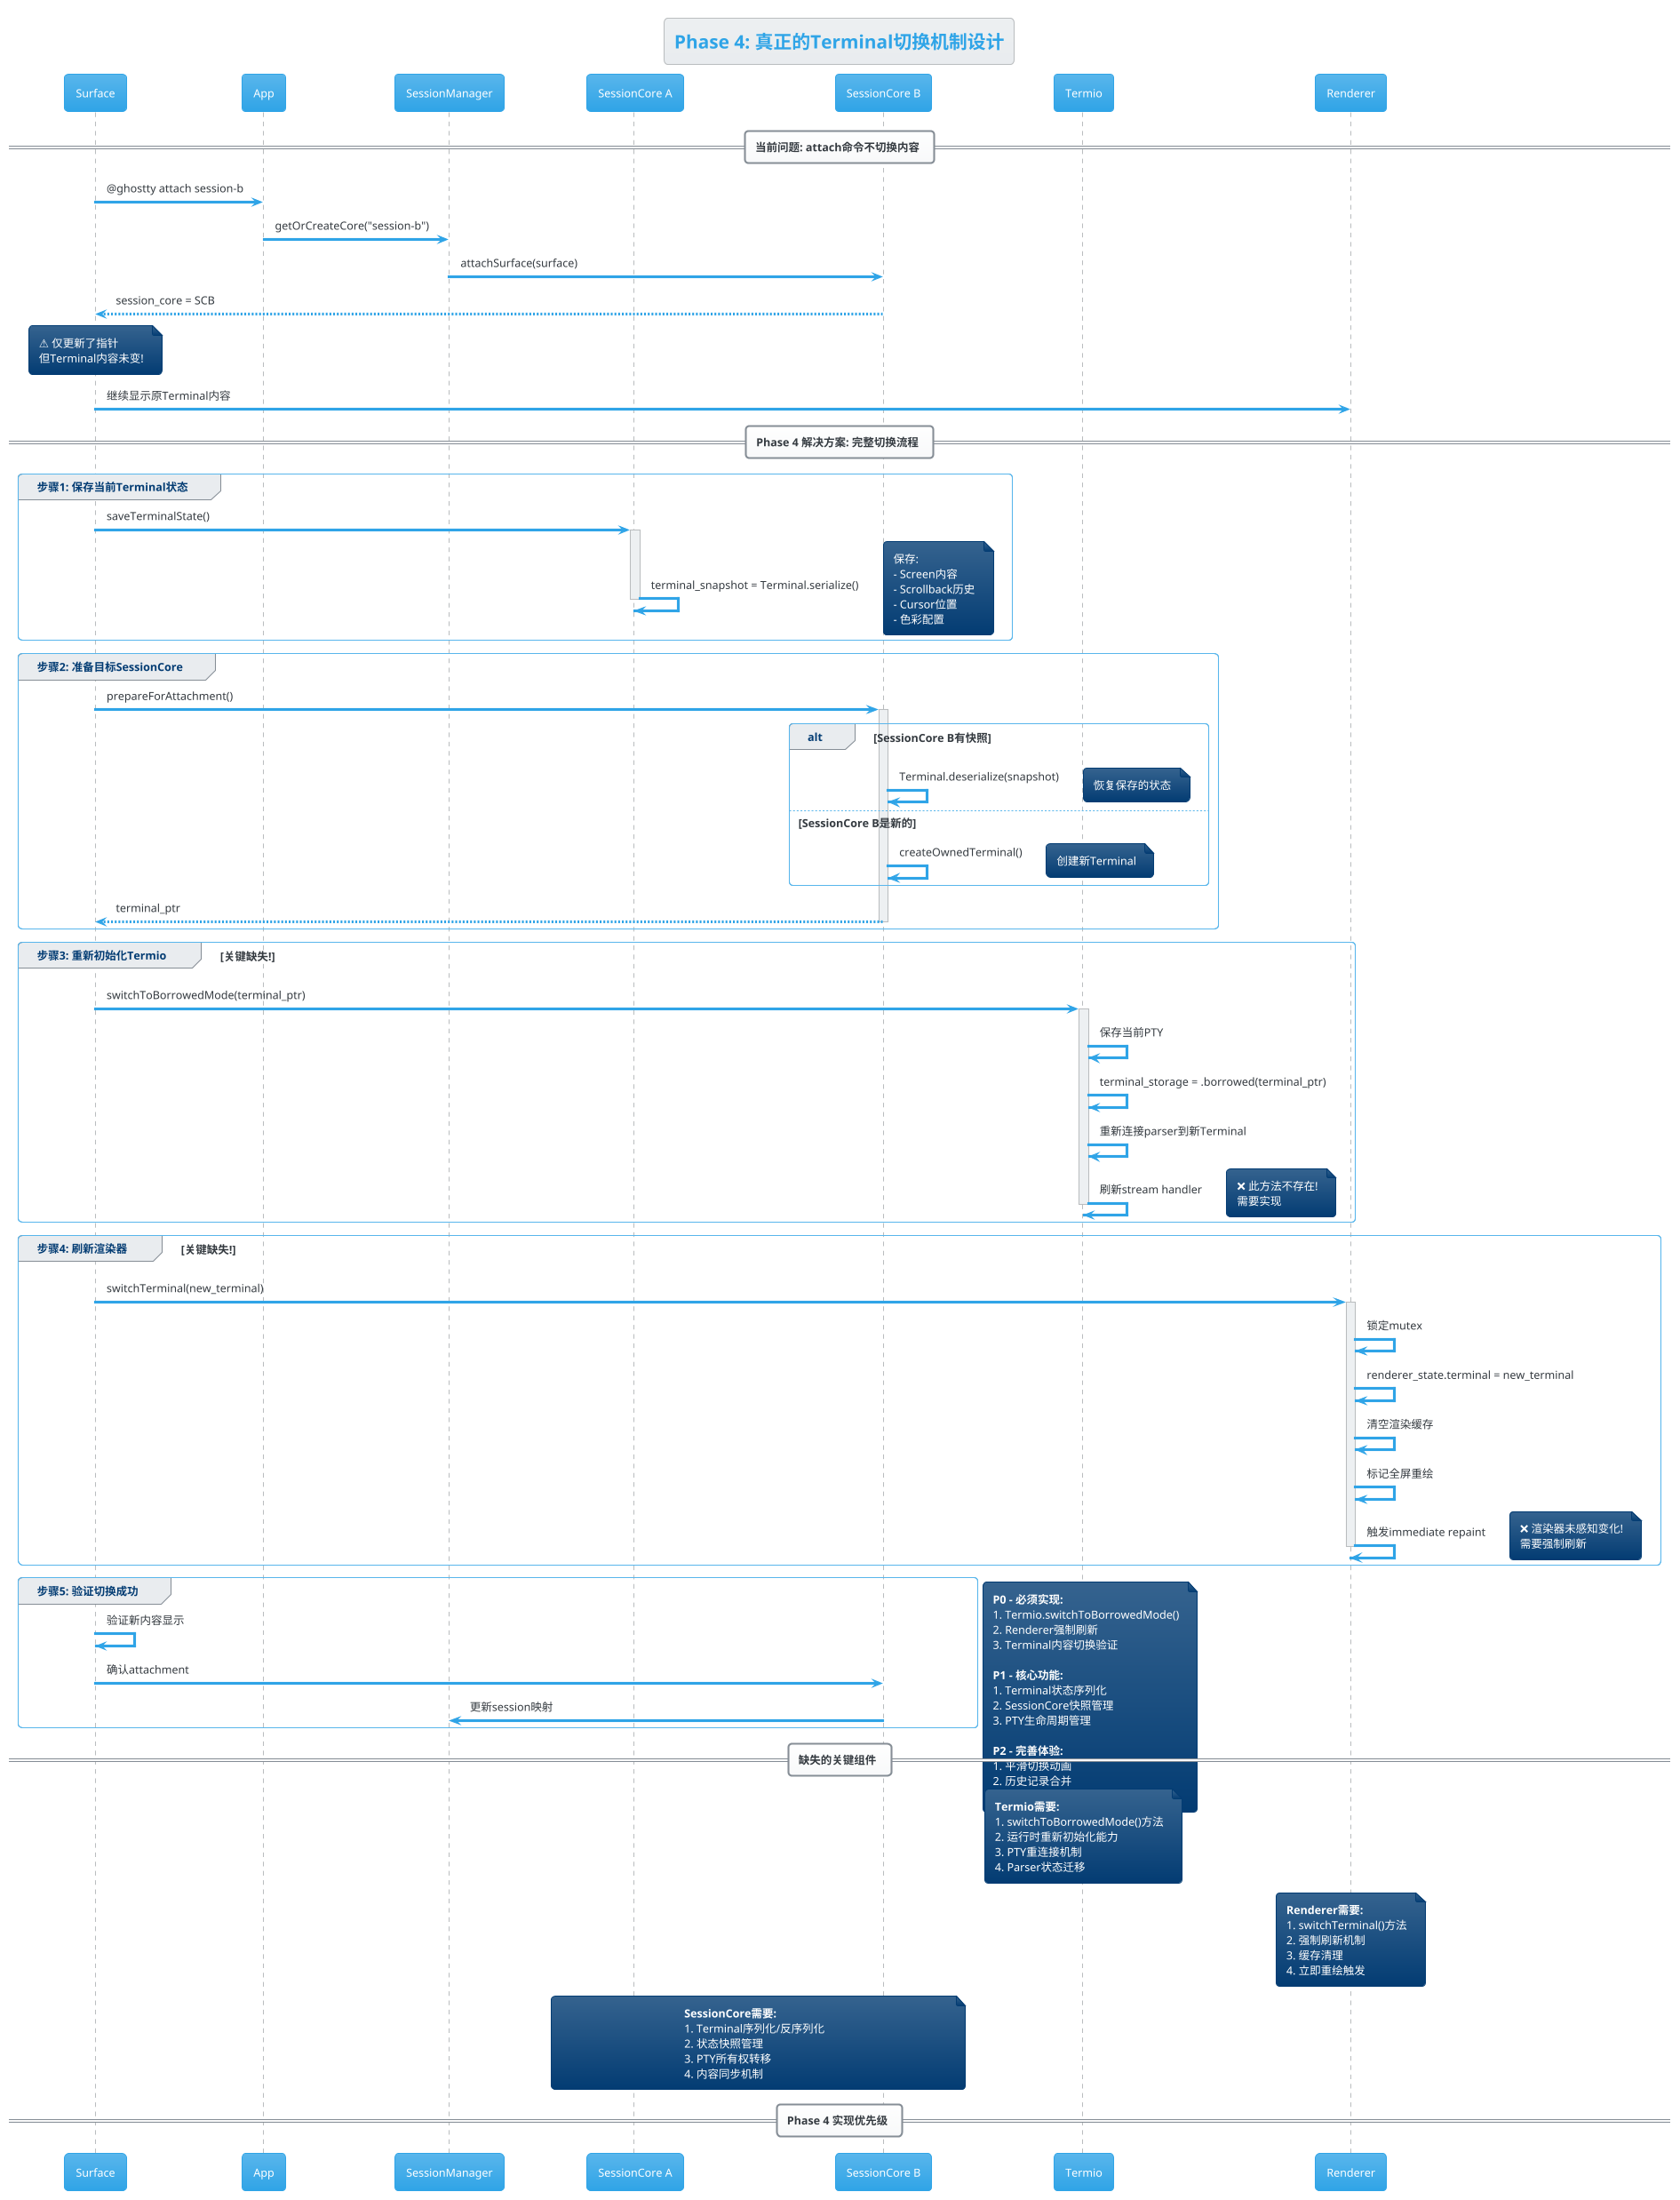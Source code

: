 @startuml phase4-terminal-switching
!theme cerulean
title Phase 4: 真正的Terminal切换机制设计

participant "Surface" as S
participant "App" as A
participant "SessionManager" as SM
participant "SessionCore A" as SCA
participant "SessionCore B" as SCB
participant "Termio" as T
participant "Renderer" as R

== 当前问题: attach命令不切换内容 ==

S -> A: @ghostty attach session-b
A -> SM: getOrCreateCore("session-b")
SM -> SCB: attachSurface(surface)
SCB --> S: session_core = SCB
note over S: ⚠️ 仅更新了指针\n但Terminal内容未变!
S -> R: 继续显示原Terminal内容

== Phase 4 解决方案: 完整切换流程 ==

group 步骤1: 保存当前Terminal状态
    S -> SCA: saveTerminalState()
    activate SCA
    SCA -> SCA: terminal_snapshot = Terminal.serialize()
    note right: 保存:\n- Screen内容\n- Scrollback历史\n- Cursor位置\n- 色彩配置
    deactivate SCA
end

group 步骤2: 准备目标SessionCore
    S -> SCB: prepareForAttachment()
    activate SCB
    alt SessionCore B有快照
        SCB -> SCB: Terminal.deserialize(snapshot)
        note right: 恢复保存的状态
    else SessionCore B是新的
        SCB -> SCB: createOwnedTerminal()
        note right: 创建新Terminal
    end
    SCB --> S: terminal_ptr
    deactivate SCB
end

group 步骤3: 重新初始化Termio [关键缺失!]
    S -> T: switchToBorrowedMode(terminal_ptr)
    activate T
    T -> T: 保存当前PTY
    T -> T: terminal_storage = .borrowed(terminal_ptr)
    T -> T: 重新连接parser到新Terminal
    T -> T: 刷新stream handler
    note right: ❌ 此方法不存在!\n需要实现
    deactivate T
end

group 步骤4: 刷新渲染器 [关键缺失!]
    S -> R: switchTerminal(new_terminal)
    activate R
    R -> R: 锁定mutex
    R -> R: renderer_state.terminal = new_terminal
    R -> R: 清空渲染缓存
    R -> R: 标记全屏重绘
    R -> R: 触发immediate repaint
    note right: ❌ 渲染器未感知变化!\n需要强制刷新
    deactivate R
end

group 步骤5: 验证切换成功
    S -> S: 验证新内容显示
    S -> SCB: 确认attachment
    SCB -> SM: 更新session映射
end

== 缺失的关键组件 ==

note over T: <b>Termio需要:</b>\n1. switchToBorrowedMode()方法\n2. 运行时重新初始化能力\n3. PTY重连接机制\n4. Parser状态迁移

note over R: <b>Renderer需要:</b>\n1. switchTerminal()方法\n2. 强制刷新机制\n3. 缓存清理\n4. 立即重绘触发

note over SCA,SCB: <b>SessionCore需要:</b>\n1. Terminal序列化/反序列化\n2. 状态快照管理\n3. PTY所有权转移\n4. 内容同步机制

== Phase 4 实现优先级 ==

note left
<b>P0 - 必须实现:</b>
1. Termio.switchToBorrowedMode()
2. Renderer强制刷新
3. Terminal内容切换验证

<b>P1 - 核心功能:</b>
1. Terminal状态序列化
2. SessionCore快照管理
3. PTY生命周期管理

<b>P2 - 完善体验:</b>
1. 平滑切换动画
2. 历史记录合并
3. 会话持久化到磁盘
end note

@enduml